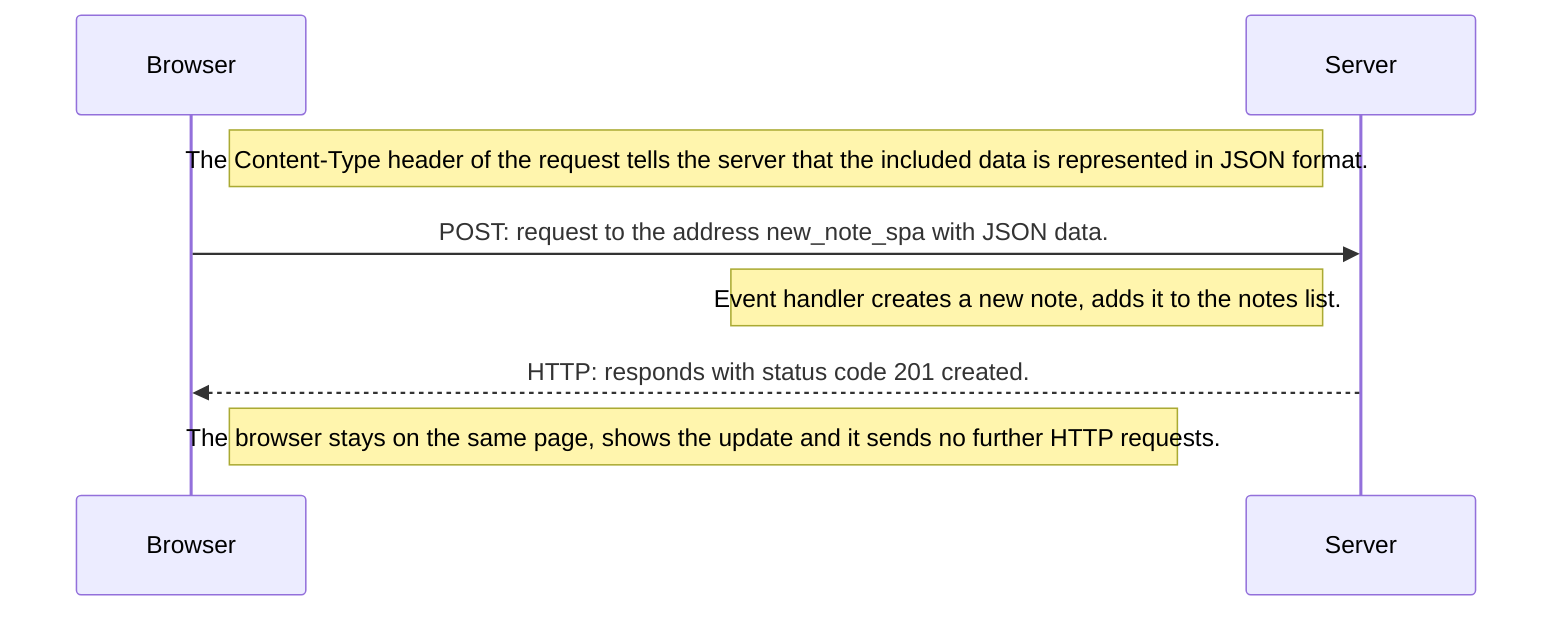 sequenceDiagram
    participant Browser
    participant Server

    Note left of Server: The Content-Type header of the request tells the server that the included data is represented in JSON format.
    Browser->>Server: POST: request to the address new_note_spa with JSON data.

    Note left of Server: Event handler creates a new note, adds it to the notes list.
    Server-->>Browser:  HTTP: responds with status code 201 created.
    
    Note right of Browser:  The browser stays on the same page, shows the update and it sends no further HTTP requests.